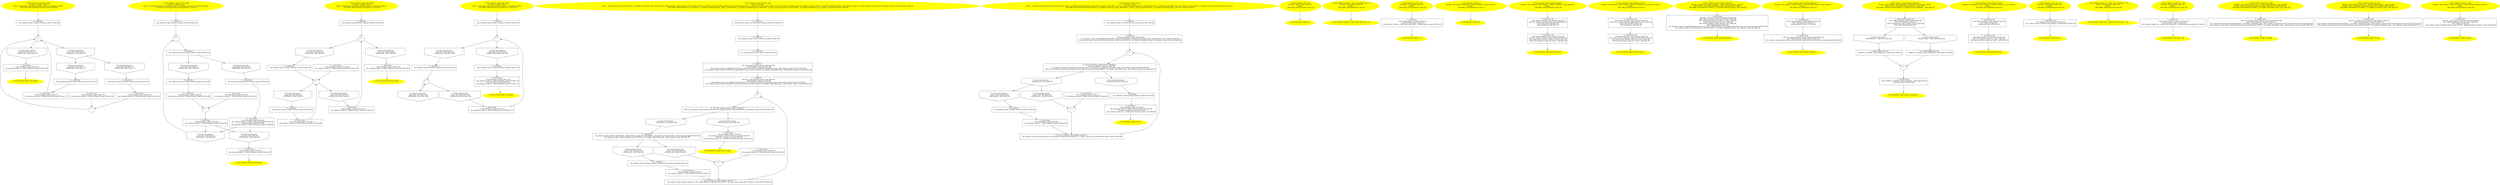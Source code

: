 /* @generated */
digraph iCFG {
"test_while1#continue_scope#_ZN14continue_scope11test_while1Ebb.2647248dd2590100c84021825adda28b_1" [label="1: Start continue_scope::test_while1\nFormals:  a:_Bool b:_Bool\nLocals:  x2:continue_scope::X x4:continue_scope::X x1:continue_scope::X \n   DECLARE_LOCALS(&return,&x2,&x4,&x1); [line 68]\n " color=yellow style=filled]
	

	 "test_while1#continue_scope#_ZN14continue_scope11test_while1Ebb.2647248dd2590100c84021825adda28b_1" -> "test_while1#continue_scope#_ZN14continue_scope11test_while1Ebb.2647248dd2590100c84021825adda28b_15" ;
"test_while1#continue_scope#_ZN14continue_scope11test_while1Ebb.2647248dd2590100c84021825adda28b_2" [label="2: Exit continue_scope::test_while1 \n  " color=yellow style=filled]
	

"test_while1#continue_scope#_ZN14continue_scope11test_while1Ebb.2647248dd2590100c84021825adda28b_3" [label="3:  Destruction \n   _=*&x1:continue_scope::X [line 78]\n  _fun_continue_scope::X_~X(&x1:continue_scope::X*) [line 78]\n " shape="box"]
	

	 "test_while1#continue_scope#_ZN14continue_scope11test_while1Ebb.2647248dd2590100c84021825adda28b_3" -> "test_while1#continue_scope#_ZN14continue_scope11test_while1Ebb.2647248dd2590100c84021825adda28b_2" ;
"test_while1#continue_scope#_ZN14continue_scope11test_while1Ebb.2647248dd2590100c84021825adda28b_4" [label="4: + \n  " ]
	

	 "test_while1#continue_scope#_ZN14continue_scope11test_while1Ebb.2647248dd2590100c84021825adda28b_4" -> "test_while1#continue_scope#_ZN14continue_scope11test_while1Ebb.2647248dd2590100c84021825adda28b_5" ;
	 "test_while1#continue_scope#_ZN14continue_scope11test_while1Ebb.2647248dd2590100c84021825adda28b_4" -> "test_while1#continue_scope#_ZN14continue_scope11test_while1Ebb.2647248dd2590100c84021825adda28b_6" ;
"test_while1#continue_scope#_ZN14continue_scope11test_while1Ebb.2647248dd2590100c84021825adda28b_5" [label="5: Prune (true branch) \n   n$1=*&a:_Bool [line 70]\n  PRUNE(n$1, true); [line 70]\n " shape="invhouse"]
	

	 "test_while1#continue_scope#_ZN14continue_scope11test_while1Ebb.2647248dd2590100c84021825adda28b_5" -> "test_while1#continue_scope#_ZN14continue_scope11test_while1Ebb.2647248dd2590100c84021825adda28b_8" ;
	 "test_while1#continue_scope#_ZN14continue_scope11test_while1Ebb.2647248dd2590100c84021825adda28b_5" -> "test_while1#continue_scope#_ZN14continue_scope11test_while1Ebb.2647248dd2590100c84021825adda28b_9" ;
"test_while1#continue_scope#_ZN14continue_scope11test_while1Ebb.2647248dd2590100c84021825adda28b_6" [label="6: Prune (false branch) \n   n$1=*&a:_Bool [line 70]\n  PRUNE(!n$1, false); [line 70]\n " shape="invhouse"]
	

	 "test_while1#continue_scope#_ZN14continue_scope11test_while1Ebb.2647248dd2590100c84021825adda28b_6" -> "test_while1#continue_scope#_ZN14continue_scope11test_while1Ebb.2647248dd2590100c84021825adda28b_3" ;
"test_while1#continue_scope#_ZN14continue_scope11test_while1Ebb.2647248dd2590100c84021825adda28b_7" [label="7: + \n  " ]
	

	 "test_while1#continue_scope#_ZN14continue_scope11test_while1Ebb.2647248dd2590100c84021825adda28b_7" -> "test_while1#continue_scope#_ZN14continue_scope11test_while1Ebb.2647248dd2590100c84021825adda28b_4" ;
"test_while1#continue_scope#_ZN14continue_scope11test_while1Ebb.2647248dd2590100c84021825adda28b_8" [label="8: Prune (true branch) \n   n$2=*&b:_Bool [line 71]\n  PRUNE(n$2, true); [line 71]\n " shape="invhouse"]
	

	 "test_while1#continue_scope#_ZN14continue_scope11test_while1Ebb.2647248dd2590100c84021825adda28b_8" -> "test_while1#continue_scope#_ZN14continue_scope11test_while1Ebb.2647248dd2590100c84021825adda28b_12" ;
"test_while1#continue_scope#_ZN14continue_scope11test_while1Ebb.2647248dd2590100c84021825adda28b_9" [label="9: Prune (false branch) \n   n$2=*&b:_Bool [line 71]\n  PRUNE(!n$2, false); [line 71]\n " shape="invhouse"]
	

	 "test_while1#continue_scope#_ZN14continue_scope11test_while1Ebb.2647248dd2590100c84021825adda28b_9" -> "test_while1#continue_scope#_ZN14continue_scope11test_while1Ebb.2647248dd2590100c84021825adda28b_14" ;
"test_while1#continue_scope#_ZN14continue_scope11test_while1Ebb.2647248dd2590100c84021825adda28b_10" [label="10:  Destruction \n   _=*&x2:continue_scope::X [line 74]\n  _fun_continue_scope::X_~X(&x2:continue_scope::X*) [line 74]\n " shape="box"]
	

	 "test_while1#continue_scope#_ZN14continue_scope11test_while1Ebb.2647248dd2590100c84021825adda28b_10" -> "test_while1#continue_scope#_ZN14continue_scope11test_while1Ebb.2647248dd2590100c84021825adda28b_7" ;
"test_while1#continue_scope#_ZN14continue_scope11test_while1Ebb.2647248dd2590100c84021825adda28b_11" [label="11:  Destruction \n   _=*&x2:continue_scope::X [line 73]\n  _fun_continue_scope::X_~X(&x2:continue_scope::X*) [line 73]\n " shape="box"]
	

	 "test_while1#continue_scope#_ZN14continue_scope11test_while1Ebb.2647248dd2590100c84021825adda28b_11" -> "test_while1#continue_scope#_ZN14continue_scope11test_while1Ebb.2647248dd2590100c84021825adda28b_4" ;
"test_while1#continue_scope#_ZN14continue_scope11test_while1Ebb.2647248dd2590100c84021825adda28b_12" [label="12:  DeclStmt \n   _fun_continue_scope::X_X(&x2:continue_scope::X*) [line 72]\n " shape="box"]
	

	 "test_while1#continue_scope#_ZN14continue_scope11test_while1Ebb.2647248dd2590100c84021825adda28b_12" -> "test_while1#continue_scope#_ZN14continue_scope11test_while1Ebb.2647248dd2590100c84021825adda28b_11" ;
"test_while1#continue_scope#_ZN14continue_scope11test_while1Ebb.2647248dd2590100c84021825adda28b_13" [label="13:  Destruction \n   _=*&x4:continue_scope::X [line 76]\n  _fun_continue_scope::X_~X(&x4:continue_scope::X*) [line 76]\n " shape="box"]
	

	 "test_while1#continue_scope#_ZN14continue_scope11test_while1Ebb.2647248dd2590100c84021825adda28b_13" -> "test_while1#continue_scope#_ZN14continue_scope11test_while1Ebb.2647248dd2590100c84021825adda28b_7" ;
"test_while1#continue_scope#_ZN14continue_scope11test_while1Ebb.2647248dd2590100c84021825adda28b_14" [label="14:  DeclStmt \n   _fun_continue_scope::X_X(&x4:continue_scope::X*) [line 75]\n " shape="box"]
	

	 "test_while1#continue_scope#_ZN14continue_scope11test_while1Ebb.2647248dd2590100c84021825adda28b_14" -> "test_while1#continue_scope#_ZN14continue_scope11test_while1Ebb.2647248dd2590100c84021825adda28b_13" ;
"test_while1#continue_scope#_ZN14continue_scope11test_while1Ebb.2647248dd2590100c84021825adda28b_15" [label="15:  DeclStmt \n   _fun_continue_scope::X_X(&x1:continue_scope::X*) [line 69]\n " shape="box"]
	

	 "test_while1#continue_scope#_ZN14continue_scope11test_while1Ebb.2647248dd2590100c84021825adda28b_15" -> "test_while1#continue_scope#_ZN14continue_scope11test_while1Ebb.2647248dd2590100c84021825adda28b_4" ;
"test_do_while#continue_scope#_ZN14continue_scope13test_do_whileEbb.35f8514137abd3d6c6866635aecc2664_1" [label="1: Start continue_scope::test_do_while\nFormals:  a:_Bool b:_Bool\nLocals:  x3:continue_scope::X x4:continue_scope::X x2:continue_scope::X x1:continue_scope::X \n   DECLARE_LOCALS(&return,&x3,&x4,&x2,&x1); [line 80]\n " color=yellow style=filled]
	

	 "test_do_while#continue_scope#_ZN14continue_scope13test_do_whileEbb.35f8514137abd3d6c6866635aecc2664_1" -> "test_do_while#continue_scope#_ZN14continue_scope13test_do_whileEbb.35f8514137abd3d6c6866635aecc2664_17" ;
"test_do_while#continue_scope#_ZN14continue_scope13test_do_whileEbb.35f8514137abd3d6c6866635aecc2664_2" [label="2: Exit continue_scope::test_do_while \n  " color=yellow style=filled]
	

"test_do_while#continue_scope#_ZN14continue_scope13test_do_whileEbb.35f8514137abd3d6c6866635aecc2664_3" [label="3:  Destruction \n   _=*&x1:continue_scope::X [line 91]\n  _fun_continue_scope::X_~X(&x1:continue_scope::X*) [line 91]\n " shape="box"]
	

	 "test_do_while#continue_scope#_ZN14continue_scope13test_do_whileEbb.35f8514137abd3d6c6866635aecc2664_3" -> "test_do_while#continue_scope#_ZN14continue_scope13test_do_whileEbb.35f8514137abd3d6c6866635aecc2664_2" ;
"test_do_while#continue_scope#_ZN14continue_scope13test_do_whileEbb.35f8514137abd3d6c6866635aecc2664_4" [label="4: + \n  " ]
	

	 "test_do_while#continue_scope#_ZN14continue_scope13test_do_whileEbb.35f8514137abd3d6c6866635aecc2664_4" -> "test_do_while#continue_scope#_ZN14continue_scope13test_do_whileEbb.35f8514137abd3d6c6866635aecc2664_16" ;
"test_do_while#continue_scope#_ZN14continue_scope13test_do_whileEbb.35f8514137abd3d6c6866635aecc2664_5" [label="5: Prune (true branch) \n   n$1=*&a:_Bool [line 90]\n  PRUNE(n$1, true); [line 90]\n " shape="invhouse"]
	

	 "test_do_while#continue_scope#_ZN14continue_scope13test_do_whileEbb.35f8514137abd3d6c6866635aecc2664_5" -> "test_do_while#continue_scope#_ZN14continue_scope13test_do_whileEbb.35f8514137abd3d6c6866635aecc2664_4" ;
"test_do_while#continue_scope#_ZN14continue_scope13test_do_whileEbb.35f8514137abd3d6c6866635aecc2664_6" [label="6: Prune (false branch) \n   n$1=*&a:_Bool [line 90]\n  PRUNE(!n$1, false); [line 90]\n " shape="invhouse"]
	

	 "test_do_while#continue_scope#_ZN14continue_scope13test_do_whileEbb.35f8514137abd3d6c6866635aecc2664_6" -> "test_do_while#continue_scope#_ZN14continue_scope13test_do_whileEbb.35f8514137abd3d6c6866635aecc2664_3" ;
"test_do_while#continue_scope#_ZN14continue_scope13test_do_whileEbb.35f8514137abd3d6c6866635aecc2664_7" [label="7:  Destruction \n   _=*&x2:continue_scope::X [line 90]\n  _fun_continue_scope::X_~X(&x2:continue_scope::X*) [line 90]\n " shape="box"]
	

	 "test_do_while#continue_scope#_ZN14continue_scope13test_do_whileEbb.35f8514137abd3d6c6866635aecc2664_7" -> "test_do_while#continue_scope#_ZN14continue_scope13test_do_whileEbb.35f8514137abd3d6c6866635aecc2664_5" ;
	 "test_do_while#continue_scope#_ZN14continue_scope13test_do_whileEbb.35f8514137abd3d6c6866635aecc2664_7" -> "test_do_while#continue_scope#_ZN14continue_scope13test_do_whileEbb.35f8514137abd3d6c6866635aecc2664_6" ;
"test_do_while#continue_scope#_ZN14continue_scope13test_do_whileEbb.35f8514137abd3d6c6866635aecc2664_8" [label="8: + \n  " ]
	

	 "test_do_while#continue_scope#_ZN14continue_scope13test_do_whileEbb.35f8514137abd3d6c6866635aecc2664_8" -> "test_do_while#continue_scope#_ZN14continue_scope13test_do_whileEbb.35f8514137abd3d6c6866635aecc2664_7" ;
"test_do_while#continue_scope#_ZN14continue_scope13test_do_whileEbb.35f8514137abd3d6c6866635aecc2664_9" [label="9: Prune (true branch) \n   n$3=*&b:_Bool [line 84]\n  PRUNE(n$3, true); [line 84]\n " shape="invhouse"]
	

	 "test_do_while#continue_scope#_ZN14continue_scope13test_do_whileEbb.35f8514137abd3d6c6866635aecc2664_9" -> "test_do_while#continue_scope#_ZN14continue_scope13test_do_whileEbb.35f8514137abd3d6c6866635aecc2664_13" ;
"test_do_while#continue_scope#_ZN14continue_scope13test_do_whileEbb.35f8514137abd3d6c6866635aecc2664_10" [label="10: Prune (false branch) \n   n$3=*&b:_Bool [line 84]\n  PRUNE(!n$3, false); [line 84]\n " shape="invhouse"]
	

	 "test_do_while#continue_scope#_ZN14continue_scope13test_do_whileEbb.35f8514137abd3d6c6866635aecc2664_10" -> "test_do_while#continue_scope#_ZN14continue_scope13test_do_whileEbb.35f8514137abd3d6c6866635aecc2664_15" ;
"test_do_while#continue_scope#_ZN14continue_scope13test_do_whileEbb.35f8514137abd3d6c6866635aecc2664_11" [label="11:  Destruction \n   _=*&x3:continue_scope::X [line 87]\n  _fun_continue_scope::X_~X(&x3:continue_scope::X*) [line 87]\n " shape="box"]
	

	 "test_do_while#continue_scope#_ZN14continue_scope13test_do_whileEbb.35f8514137abd3d6c6866635aecc2664_11" -> "test_do_while#continue_scope#_ZN14continue_scope13test_do_whileEbb.35f8514137abd3d6c6866635aecc2664_8" ;
"test_do_while#continue_scope#_ZN14continue_scope13test_do_whileEbb.35f8514137abd3d6c6866635aecc2664_12" [label="12:  Destruction \n   _=*&x3:continue_scope::X [line 86]\n  _fun_continue_scope::X_~X(&x3:continue_scope::X*) [line 86]\n  _=*&x2:continue_scope::X [line 86]\n  _fun_continue_scope::X_~X(&x2:continue_scope::X*) [line 86]\n " shape="box"]
	

	 "test_do_while#continue_scope#_ZN14continue_scope13test_do_whileEbb.35f8514137abd3d6c6866635aecc2664_12" -> "test_do_while#continue_scope#_ZN14continue_scope13test_do_whileEbb.35f8514137abd3d6c6866635aecc2664_5" ;
	 "test_do_while#continue_scope#_ZN14continue_scope13test_do_whileEbb.35f8514137abd3d6c6866635aecc2664_12" -> "test_do_while#continue_scope#_ZN14continue_scope13test_do_whileEbb.35f8514137abd3d6c6866635aecc2664_6" ;
"test_do_while#continue_scope#_ZN14continue_scope13test_do_whileEbb.35f8514137abd3d6c6866635aecc2664_13" [label="13:  DeclStmt \n   _fun_continue_scope::X_X(&x3:continue_scope::X*) [line 85]\n " shape="box"]
	

	 "test_do_while#continue_scope#_ZN14continue_scope13test_do_whileEbb.35f8514137abd3d6c6866635aecc2664_13" -> "test_do_while#continue_scope#_ZN14continue_scope13test_do_whileEbb.35f8514137abd3d6c6866635aecc2664_12" ;
"test_do_while#continue_scope#_ZN14continue_scope13test_do_whileEbb.35f8514137abd3d6c6866635aecc2664_14" [label="14:  Destruction \n   _=*&x4:continue_scope::X [line 89]\n  _fun_continue_scope::X_~X(&x4:continue_scope::X*) [line 89]\n " shape="box"]
	

	 "test_do_while#continue_scope#_ZN14continue_scope13test_do_whileEbb.35f8514137abd3d6c6866635aecc2664_14" -> "test_do_while#continue_scope#_ZN14continue_scope13test_do_whileEbb.35f8514137abd3d6c6866635aecc2664_8" ;
"test_do_while#continue_scope#_ZN14continue_scope13test_do_whileEbb.35f8514137abd3d6c6866635aecc2664_15" [label="15:  DeclStmt \n   _fun_continue_scope::X_X(&x4:continue_scope::X*) [line 88]\n " shape="box"]
	

	 "test_do_while#continue_scope#_ZN14continue_scope13test_do_whileEbb.35f8514137abd3d6c6866635aecc2664_15" -> "test_do_while#continue_scope#_ZN14continue_scope13test_do_whileEbb.35f8514137abd3d6c6866635aecc2664_14" ;
"test_do_while#continue_scope#_ZN14continue_scope13test_do_whileEbb.35f8514137abd3d6c6866635aecc2664_16" [label="16:  DeclStmt \n   _fun_continue_scope::X_X(&x2:continue_scope::X*) [line 83]\n " shape="box"]
	

	 "test_do_while#continue_scope#_ZN14continue_scope13test_do_whileEbb.35f8514137abd3d6c6866635aecc2664_16" -> "test_do_while#continue_scope#_ZN14continue_scope13test_do_whileEbb.35f8514137abd3d6c6866635aecc2664_9" ;
	 "test_do_while#continue_scope#_ZN14continue_scope13test_do_whileEbb.35f8514137abd3d6c6866635aecc2664_16" -> "test_do_while#continue_scope#_ZN14continue_scope13test_do_whileEbb.35f8514137abd3d6c6866635aecc2664_10" ;
"test_do_while#continue_scope#_ZN14continue_scope13test_do_whileEbb.35f8514137abd3d6c6866635aecc2664_17" [label="17:  DeclStmt \n   _fun_continue_scope::X_X(&x1:continue_scope::X*) [line 81]\n " shape="box"]
	

	 "test_do_while#continue_scope#_ZN14continue_scope13test_do_whileEbb.35f8514137abd3d6c6866635aecc2664_17" -> "test_do_while#continue_scope#_ZN14continue_scope13test_do_whileEbb.35f8514137abd3d6c6866635aecc2664_4" ;
"test_while2#continue_scope#_ZN14continue_scope11test_while2Ebb.6e275b014a6a7ad01c7f8528e642344c_1" [label="1: Start continue_scope::test_while2\nFormals:  a:_Bool b:_Bool\nLocals:  x3:continue_scope::X x2:continue_scope::X x1:continue_scope::X \n   DECLARE_LOCALS(&return,&x3,&x2,&x1); [line 93]\n " color=yellow style=filled]
	

	 "test_while2#continue_scope#_ZN14continue_scope11test_while2Ebb.6e275b014a6a7ad01c7f8528e642344c_1" -> "test_while2#continue_scope#_ZN14continue_scope11test_while2Ebb.6e275b014a6a7ad01c7f8528e642344c_15" ;
"test_while2#continue_scope#_ZN14continue_scope11test_while2Ebb.6e275b014a6a7ad01c7f8528e642344c_2" [label="2: Exit continue_scope::test_while2 \n  " color=yellow style=filled]
	

"test_while2#continue_scope#_ZN14continue_scope11test_while2Ebb.6e275b014a6a7ad01c7f8528e642344c_3" [label="3:  Destruction \n   _=*&x1:continue_scope::X [line 102]\n  _fun_continue_scope::X_~X(&x1:continue_scope::X*) [line 102]\n " shape="box"]
	

	 "test_while2#continue_scope#_ZN14continue_scope11test_while2Ebb.6e275b014a6a7ad01c7f8528e642344c_3" -> "test_while2#continue_scope#_ZN14continue_scope11test_while2Ebb.6e275b014a6a7ad01c7f8528e642344c_2" ;
"test_while2#continue_scope#_ZN14continue_scope11test_while2Ebb.6e275b014a6a7ad01c7f8528e642344c_4" [label="4: + \n  " ]
	

	 "test_while2#continue_scope#_ZN14continue_scope11test_while2Ebb.6e275b014a6a7ad01c7f8528e642344c_4" -> "test_while2#continue_scope#_ZN14continue_scope11test_while2Ebb.6e275b014a6a7ad01c7f8528e642344c_5" ;
	 "test_while2#continue_scope#_ZN14continue_scope11test_while2Ebb.6e275b014a6a7ad01c7f8528e642344c_4" -> "test_while2#continue_scope#_ZN14continue_scope11test_while2Ebb.6e275b014a6a7ad01c7f8528e642344c_6" ;
"test_while2#continue_scope#_ZN14continue_scope11test_while2Ebb.6e275b014a6a7ad01c7f8528e642344c_5" [label="5: Prune (true branch) \n   n$1=*&a:_Bool [line 95]\n  PRUNE(n$1, true); [line 95]\n " shape="invhouse"]
	

	 "test_while2#continue_scope#_ZN14continue_scope11test_while2Ebb.6e275b014a6a7ad01c7f8528e642344c_5" -> "test_while2#continue_scope#_ZN14continue_scope11test_while2Ebb.6e275b014a6a7ad01c7f8528e642344c_14" ;
"test_while2#continue_scope#_ZN14continue_scope11test_while2Ebb.6e275b014a6a7ad01c7f8528e642344c_6" [label="6: Prune (false branch) \n   n$1=*&a:_Bool [line 95]\n  PRUNE(!n$1, false); [line 95]\n " shape="invhouse"]
	

	 "test_while2#continue_scope#_ZN14continue_scope11test_while2Ebb.6e275b014a6a7ad01c7f8528e642344c_6" -> "test_while2#continue_scope#_ZN14continue_scope11test_while2Ebb.6e275b014a6a7ad01c7f8528e642344c_3" ;
"test_while2#continue_scope#_ZN14continue_scope11test_while2Ebb.6e275b014a6a7ad01c7f8528e642344c_7" [label="7:  Destruction \n   _=*&x2:continue_scope::X [line 101]\n  _fun_continue_scope::X_~X(&x2:continue_scope::X*) [line 101]\n " shape="box"]
	

	 "test_while2#continue_scope#_ZN14continue_scope11test_while2Ebb.6e275b014a6a7ad01c7f8528e642344c_7" -> "test_while2#continue_scope#_ZN14continue_scope11test_while2Ebb.6e275b014a6a7ad01c7f8528e642344c_4" ;
"test_while2#continue_scope#_ZN14continue_scope11test_while2Ebb.6e275b014a6a7ad01c7f8528e642344c_8" [label="8: + \n  " ]
	

	 "test_while2#continue_scope#_ZN14continue_scope11test_while2Ebb.6e275b014a6a7ad01c7f8528e642344c_8" -> "test_while2#continue_scope#_ZN14continue_scope11test_while2Ebb.6e275b014a6a7ad01c7f8528e642344c_9" ;
	 "test_while2#continue_scope#_ZN14continue_scope11test_while2Ebb.6e275b014a6a7ad01c7f8528e642344c_8" -> "test_while2#continue_scope#_ZN14continue_scope11test_while2Ebb.6e275b014a6a7ad01c7f8528e642344c_10" ;
"test_while2#continue_scope#_ZN14continue_scope11test_while2Ebb.6e275b014a6a7ad01c7f8528e642344c_9" [label="9: Prune (true branch) \n   n$3=*&b:_Bool [line 97]\n  PRUNE(n$3, true); [line 97]\n " shape="invhouse"]
	

	 "test_while2#continue_scope#_ZN14continue_scope11test_while2Ebb.6e275b014a6a7ad01c7f8528e642344c_9" -> "test_while2#continue_scope#_ZN14continue_scope11test_while2Ebb.6e275b014a6a7ad01c7f8528e642344c_13" ;
"test_while2#continue_scope#_ZN14continue_scope11test_while2Ebb.6e275b014a6a7ad01c7f8528e642344c_10" [label="10: Prune (false branch) \n   n$3=*&b:_Bool [line 97]\n  PRUNE(!n$3, false); [line 97]\n " shape="invhouse"]
	

	 "test_while2#continue_scope#_ZN14continue_scope11test_while2Ebb.6e275b014a6a7ad01c7f8528e642344c_10" -> "test_while2#continue_scope#_ZN14continue_scope11test_while2Ebb.6e275b014a6a7ad01c7f8528e642344c_7" ;
"test_while2#continue_scope#_ZN14continue_scope11test_while2Ebb.6e275b014a6a7ad01c7f8528e642344c_11" [label="11:  Destruction \n   _=*&x3:continue_scope::X [line 100]\n  _fun_continue_scope::X_~X(&x3:continue_scope::X*) [line 100]\n " shape="box"]
	

	 "test_while2#continue_scope#_ZN14continue_scope11test_while2Ebb.6e275b014a6a7ad01c7f8528e642344c_11" -> "test_while2#continue_scope#_ZN14continue_scope11test_while2Ebb.6e275b014a6a7ad01c7f8528e642344c_8" ;
"test_while2#continue_scope#_ZN14continue_scope11test_while2Ebb.6e275b014a6a7ad01c7f8528e642344c_12" [label="12:  Destruction \n   _=*&x3:continue_scope::X [line 99]\n  _fun_continue_scope::X_~X(&x3:continue_scope::X*) [line 99]\n " shape="box"]
	

	 "test_while2#continue_scope#_ZN14continue_scope11test_while2Ebb.6e275b014a6a7ad01c7f8528e642344c_12" -> "test_while2#continue_scope#_ZN14continue_scope11test_while2Ebb.6e275b014a6a7ad01c7f8528e642344c_8" ;
"test_while2#continue_scope#_ZN14continue_scope11test_while2Ebb.6e275b014a6a7ad01c7f8528e642344c_13" [label="13:  DeclStmt \n   _fun_continue_scope::X_X(&x3:continue_scope::X*) [line 98]\n " shape="box"]
	

	 "test_while2#continue_scope#_ZN14continue_scope11test_while2Ebb.6e275b014a6a7ad01c7f8528e642344c_13" -> "test_while2#continue_scope#_ZN14continue_scope11test_while2Ebb.6e275b014a6a7ad01c7f8528e642344c_12" ;
"test_while2#continue_scope#_ZN14continue_scope11test_while2Ebb.6e275b014a6a7ad01c7f8528e642344c_14" [label="14:  DeclStmt \n   _fun_continue_scope::X_X(&x2:continue_scope::X*) [line 96]\n " shape="box"]
	

	 "test_while2#continue_scope#_ZN14continue_scope11test_while2Ebb.6e275b014a6a7ad01c7f8528e642344c_14" -> "test_while2#continue_scope#_ZN14continue_scope11test_while2Ebb.6e275b014a6a7ad01c7f8528e642344c_8" ;
"test_while2#continue_scope#_ZN14continue_scope11test_while2Ebb.6e275b014a6a7ad01c7f8528e642344c_15" [label="15:  DeclStmt \n   _fun_continue_scope::X_X(&x1:continue_scope::X*) [line 94]\n " shape="box"]
	

	 "test_while2#continue_scope#_ZN14continue_scope11test_while2Ebb.6e275b014a6a7ad01c7f8528e642344c_15" -> "test_while2#continue_scope#_ZN14continue_scope11test_while2Ebb.6e275b014a6a7ad01c7f8528e642344c_4" ;
"test_while3#continue_scope#_ZN14continue_scope11test_while3Ebb.8fe4f14b4af2e5252251447ae4a01693_1" [label="1: Start continue_scope::test_while3\nFormals:  a:_Bool b:_Bool\nLocals:  x3:continue_scope::X x2:continue_scope::X x1:continue_scope::X \n   DECLARE_LOCALS(&return,&x3,&x2,&x1); [line 104]\n " color=yellow style=filled]
	

	 "test_while3#continue_scope#_ZN14continue_scope11test_while3Ebb.8fe4f14b4af2e5252251447ae4a01693_1" -> "test_while3#continue_scope#_ZN14continue_scope11test_while3Ebb.8fe4f14b4af2e5252251447ae4a01693_13" ;
"test_while3#continue_scope#_ZN14continue_scope11test_while3Ebb.8fe4f14b4af2e5252251447ae4a01693_2" [label="2: Exit continue_scope::test_while3 \n  " color=yellow style=filled]
	

"test_while3#continue_scope#_ZN14continue_scope11test_while3Ebb.8fe4f14b4af2e5252251447ae4a01693_3" [label="3:  Destruction \n   _=*&x3:continue_scope::X [line 113]\n  _fun_continue_scope::X_~X(&x3:continue_scope::X*) [line 113]\n  _=*&x1:continue_scope::X [line 113]\n  _fun_continue_scope::X_~X(&x1:continue_scope::X*) [line 113]\n " shape="box"]
	

	 "test_while3#continue_scope#_ZN14continue_scope11test_while3Ebb.8fe4f14b4af2e5252251447ae4a01693_3" -> "test_while3#continue_scope#_ZN14continue_scope11test_while3Ebb.8fe4f14b4af2e5252251447ae4a01693_2" ;
"test_while3#continue_scope#_ZN14continue_scope11test_while3Ebb.8fe4f14b4af2e5252251447ae4a01693_4" [label="4:  DeclStmt \n   _fun_continue_scope::X_X(&x3:continue_scope::X*) [line 112]\n " shape="box"]
	

	 "test_while3#continue_scope#_ZN14continue_scope11test_while3Ebb.8fe4f14b4af2e5252251447ae4a01693_4" -> "test_while3#continue_scope#_ZN14continue_scope11test_while3Ebb.8fe4f14b4af2e5252251447ae4a01693_3" ;
"test_while3#continue_scope#_ZN14continue_scope11test_while3Ebb.8fe4f14b4af2e5252251447ae4a01693_5" [label="5: + \n  " ]
	

	 "test_while3#continue_scope#_ZN14continue_scope11test_while3Ebb.8fe4f14b4af2e5252251447ae4a01693_5" -> "test_while3#continue_scope#_ZN14continue_scope11test_while3Ebb.8fe4f14b4af2e5252251447ae4a01693_6" ;
	 "test_while3#continue_scope#_ZN14continue_scope11test_while3Ebb.8fe4f14b4af2e5252251447ae4a01693_5" -> "test_while3#continue_scope#_ZN14continue_scope11test_while3Ebb.8fe4f14b4af2e5252251447ae4a01693_7" ;
"test_while3#continue_scope#_ZN14continue_scope11test_while3Ebb.8fe4f14b4af2e5252251447ae4a01693_6" [label="6: Prune (true branch) \n   n$2=*&a:_Bool [line 106]\n  PRUNE(n$2, true); [line 106]\n " shape="invhouse"]
	

	 "test_while3#continue_scope#_ZN14continue_scope11test_while3Ebb.8fe4f14b4af2e5252251447ae4a01693_6" -> "test_while3#continue_scope#_ZN14continue_scope11test_while3Ebb.8fe4f14b4af2e5252251447ae4a01693_12" ;
"test_while3#continue_scope#_ZN14continue_scope11test_while3Ebb.8fe4f14b4af2e5252251447ae4a01693_7" [label="7: Prune (false branch) \n   n$2=*&a:_Bool [line 106]\n  PRUNE(!n$2, false); [line 106]\n " shape="invhouse"]
	

	 "test_while3#continue_scope#_ZN14continue_scope11test_while3Ebb.8fe4f14b4af2e5252251447ae4a01693_7" -> "test_while3#continue_scope#_ZN14continue_scope11test_while3Ebb.8fe4f14b4af2e5252251447ae4a01693_4" ;
"test_while3#continue_scope#_ZN14continue_scope11test_while3Ebb.8fe4f14b4af2e5252251447ae4a01693_8" [label="8:  Destruction \n   _=*&x2:continue_scope::X [line 111]\n  _fun_continue_scope::X_~X(&x2:continue_scope::X*) [line 111]\n " shape="box"]
	

	 "test_while3#continue_scope#_ZN14continue_scope11test_while3Ebb.8fe4f14b4af2e5252251447ae4a01693_8" -> "test_while3#continue_scope#_ZN14continue_scope11test_while3Ebb.8fe4f14b4af2e5252251447ae4a01693_5" ;
"test_while3#continue_scope#_ZN14continue_scope11test_while3Ebb.8fe4f14b4af2e5252251447ae4a01693_9" [label="9: + \n  " ]
	

	 "test_while3#continue_scope#_ZN14continue_scope11test_while3Ebb.8fe4f14b4af2e5252251447ae4a01693_9" -> "test_while3#continue_scope#_ZN14continue_scope11test_while3Ebb.8fe4f14b4af2e5252251447ae4a01693_10" ;
	 "test_while3#continue_scope#_ZN14continue_scope11test_while3Ebb.8fe4f14b4af2e5252251447ae4a01693_9" -> "test_while3#continue_scope#_ZN14continue_scope11test_while3Ebb.8fe4f14b4af2e5252251447ae4a01693_11" ;
"test_while3#continue_scope#_ZN14continue_scope11test_while3Ebb.8fe4f14b4af2e5252251447ae4a01693_10" [label="10: Prune (true branch) \n   n$4=*&b:_Bool [line 108]\n  PRUNE(n$4, true); [line 108]\n " shape="invhouse"]
	

	 "test_while3#continue_scope#_ZN14continue_scope11test_while3Ebb.8fe4f14b4af2e5252251447ae4a01693_10" -> "test_while3#continue_scope#_ZN14continue_scope11test_while3Ebb.8fe4f14b4af2e5252251447ae4a01693_9" ;
"test_while3#continue_scope#_ZN14continue_scope11test_while3Ebb.8fe4f14b4af2e5252251447ae4a01693_11" [label="11: Prune (false branch) \n   n$4=*&b:_Bool [line 108]\n  PRUNE(!n$4, false); [line 108]\n " shape="invhouse"]
	

	 "test_while3#continue_scope#_ZN14continue_scope11test_while3Ebb.8fe4f14b4af2e5252251447ae4a01693_11" -> "test_while3#continue_scope#_ZN14continue_scope11test_while3Ebb.8fe4f14b4af2e5252251447ae4a01693_8" ;
"test_while3#continue_scope#_ZN14continue_scope11test_while3Ebb.8fe4f14b4af2e5252251447ae4a01693_12" [label="12:  DeclStmt \n   _fun_continue_scope::X_X(&x2:continue_scope::X*) [line 107]\n " shape="box"]
	

	 "test_while3#continue_scope#_ZN14continue_scope11test_while3Ebb.8fe4f14b4af2e5252251447ae4a01693_12" -> "test_while3#continue_scope#_ZN14continue_scope11test_while3Ebb.8fe4f14b4af2e5252251447ae4a01693_9" ;
"test_while3#continue_scope#_ZN14continue_scope11test_while3Ebb.8fe4f14b4af2e5252251447ae4a01693_13" [label="13:  DeclStmt \n   _fun_continue_scope::X_X(&x1:continue_scope::X*) [line 105]\n " shape="box"]
	

	 "test_while3#continue_scope#_ZN14continue_scope11test_while3Ebb.8fe4f14b4af2e5252251447ae4a01693_13" -> "test_while3#continue_scope#_ZN14continue_scope11test_while3Ebb.8fe4f14b4af2e5252251447ae4a01693_5" ;
"test_for_range#continue_scope#_ZN14continue_scope14test_for_rangeEb.e3d99059447506eff642a176aeb89ab7_1" [label="1: Start continue_scope::test_for_range\nFormals:  b:_Bool\nLocals:  __end:continue_scope::iterator 0$?%__sil_tmpSIL_materialize_temp__n$2:continue_scope::iterator __begin:continue_scope::iterator 0$?%__sil_tmpSIL_materialize_temp__n$6:continue_scope::iterator 0$?%__sil_tmp__temp_return_n$11:continue_scope::iterator x2:continue_scope::X x:continue_scope::X 0$?%__sil_tmpSIL_materialize_temp__n$16:continue_scope::X __range:continue_scope::vec& x1:continue_scope::X vector:continue_scope::vec \n   DECLARE_LOCALS(&return,&__end,&0$?%__sil_tmpSIL_materialize_temp__n$2,&__begin,&0$?%__sil_tmpSIL_materialize_temp__n$6,&0$?%__sil_tmp__temp_return_n$11,&x2,&x,&0$?%__sil_tmpSIL_materialize_temp__n$16,&__range,&x1,&vector); [line 46]\n " color=yellow style=filled]
	

	 "test_for_range#continue_scope#_ZN14continue_scope14test_for_rangeEb.e3d99059447506eff642a176aeb89ab7_1" -> "test_for_range#continue_scope#_ZN14continue_scope14test_for_rangeEb.e3d99059447506eff642a176aeb89ab7_20" ;
"test_for_range#continue_scope#_ZN14continue_scope14test_for_rangeEb.e3d99059447506eff642a176aeb89ab7_2" [label="2: Exit continue_scope::test_for_range \n  " color=yellow style=filled]
	

"test_for_range#continue_scope#_ZN14continue_scope14test_for_rangeEb.e3d99059447506eff642a176aeb89ab7_3" [label="3:  Destruction \n   _=*&x1:continue_scope::X [line 55]\n  _fun_continue_scope::X_~X(&x1:continue_scope::X*) [line 55]\n  _=*&vector:continue_scope::vec [line 55]\n  _fun_continue_scope::vec_~vec(&vector:continue_scope::vec*) [line 55]\n " shape="box"]
	

	 "test_for_range#continue_scope#_ZN14continue_scope14test_for_rangeEb.e3d99059447506eff642a176aeb89ab7_3" -> "test_for_range#continue_scope#_ZN14continue_scope14test_for_rangeEb.e3d99059447506eff642a176aeb89ab7_2" ;
"test_for_range#continue_scope#_ZN14continue_scope14test_for_rangeEb.e3d99059447506eff642a176aeb89ab7_4" [label="4: + \n  " ]
	

	 "test_for_range#continue_scope#_ZN14continue_scope14test_for_rangeEb.e3d99059447506eff642a176aeb89ab7_4" -> "test_for_range#continue_scope#_ZN14continue_scope14test_for_rangeEb.e3d99059447506eff642a176aeb89ab7_8" ;
"test_for_range#continue_scope#_ZN14continue_scope14test_for_rangeEb.e3d99059447506eff642a176aeb89ab7_5" [label="5:  DeclStmt \n   n$3=*&__range:continue_scope::vec& [line 49]\n  _=*n$3:continue_scope::vec [line 49]\n  _fun_continue_scope::vec_end(n$3:continue_scope::vec&,&0$?%__sil_tmpSIL_materialize_temp__n$2:continue_scope::iterator*) [line 49]\n  _fun_continue_scope::iterator_iterator(&__end:continue_scope::iterator*,&0$?%__sil_tmpSIL_materialize_temp__n$2:continue_scope::iterator&) [line 49]\n " shape="box"]
	

	 "test_for_range#continue_scope#_ZN14continue_scope14test_for_rangeEb.e3d99059447506eff642a176aeb89ab7_5" -> "test_for_range#continue_scope#_ZN14continue_scope14test_for_rangeEb.e3d99059447506eff642a176aeb89ab7_4" ;
"test_for_range#continue_scope#_ZN14continue_scope14test_for_rangeEb.e3d99059447506eff642a176aeb89ab7_6" [label="6:  DeclStmt \n   n$7=*&__range:continue_scope::vec& [line 49]\n  _=*n$7:continue_scope::vec [line 49]\n  _fun_continue_scope::vec_begin(n$7:continue_scope::vec&,&0$?%__sil_tmpSIL_materialize_temp__n$6:continue_scope::iterator*) [line 49]\n  _fun_continue_scope::iterator_iterator(&__begin:continue_scope::iterator*,&0$?%__sil_tmpSIL_materialize_temp__n$6:continue_scope::iterator&) [line 49]\n " shape="box"]
	

	 "test_for_range#continue_scope#_ZN14continue_scope14test_for_rangeEb.e3d99059447506eff642a176aeb89ab7_6" -> "test_for_range#continue_scope#_ZN14continue_scope14test_for_rangeEb.e3d99059447506eff642a176aeb89ab7_5" ;
"test_for_range#continue_scope#_ZN14continue_scope14test_for_rangeEb.e3d99059447506eff642a176aeb89ab7_7" [label="7:  Call _fun_continue_scope::iterator_operator++ \n   _fun_continue_scope::iterator_operator++(&__begin:continue_scope::iterator&,&0$?%__sil_tmp__temp_return_n$11:continue_scope::iterator*) [line 49]\n " shape="box"]
	

	 "test_for_range#continue_scope#_ZN14continue_scope14test_for_rangeEb.e3d99059447506eff642a176aeb89ab7_7" -> "test_for_range#continue_scope#_ZN14continue_scope14test_for_rangeEb.e3d99059447506eff642a176aeb89ab7_4" ;
"test_for_range#continue_scope#_ZN14continue_scope14test_for_rangeEb.e3d99059447506eff642a176aeb89ab7_8" [label="8:  Call _fun_continue_scope::iterator_operator!= \n   n$12=_fun_continue_scope::iterator_operator!=(&__begin:continue_scope::iterator&,&__end:continue_scope::iterator&) [line 49]\n " shape="box"]
	

	 "test_for_range#continue_scope#_ZN14continue_scope14test_for_rangeEb.e3d99059447506eff642a176aeb89ab7_8" -> "test_for_range#continue_scope#_ZN14continue_scope14test_for_rangeEb.e3d99059447506eff642a176aeb89ab7_9" ;
	 "test_for_range#continue_scope#_ZN14continue_scope14test_for_rangeEb.e3d99059447506eff642a176aeb89ab7_8" -> "test_for_range#continue_scope#_ZN14continue_scope14test_for_rangeEb.e3d99059447506eff642a176aeb89ab7_10" ;
"test_for_range#continue_scope#_ZN14continue_scope14test_for_rangeEb.e3d99059447506eff642a176aeb89ab7_9" [label="9: Prune (true branch) \n   PRUNE(n$12, true); [line 49]\n " shape="invhouse"]
	

	 "test_for_range#continue_scope#_ZN14continue_scope14test_for_rangeEb.e3d99059447506eff642a176aeb89ab7_9" -> "test_for_range#continue_scope#_ZN14continue_scope14test_for_rangeEb.e3d99059447506eff642a176aeb89ab7_17" ;
"test_for_range#continue_scope#_ZN14continue_scope14test_for_rangeEb.e3d99059447506eff642a176aeb89ab7_10" [label="10: Prune (false branch) \n   PRUNE(!n$12, false); [line 49]\n " shape="invhouse"]
	

	 "test_for_range#continue_scope#_ZN14continue_scope14test_for_rangeEb.e3d99059447506eff642a176aeb89ab7_10" -> "test_for_range#continue_scope#_ZN14continue_scope14test_for_rangeEb.e3d99059447506eff642a176aeb89ab7_3" ;
"test_for_range#continue_scope#_ZN14continue_scope14test_for_rangeEb.e3d99059447506eff642a176aeb89ab7_11" [label="11: + \n  " ]
	

	 "test_for_range#continue_scope#_ZN14continue_scope14test_for_rangeEb.e3d99059447506eff642a176aeb89ab7_11" -> "test_for_range#continue_scope#_ZN14continue_scope14test_for_rangeEb.e3d99059447506eff642a176aeb89ab7_7" ;
"test_for_range#continue_scope#_ZN14continue_scope14test_for_rangeEb.e3d99059447506eff642a176aeb89ab7_12" [label="12: Prune (true branch) \n   n$13=*&b:_Bool [line 50]\n  PRUNE(n$13, true); [line 50]\n " shape="invhouse"]
	

	 "test_for_range#continue_scope#_ZN14continue_scope14test_for_rangeEb.e3d99059447506eff642a176aeb89ab7_12" -> "test_for_range#continue_scope#_ZN14continue_scope14test_for_rangeEb.e3d99059447506eff642a176aeb89ab7_16" ;
"test_for_range#continue_scope#_ZN14continue_scope14test_for_rangeEb.e3d99059447506eff642a176aeb89ab7_13" [label="13: Prune (false branch) \n   n$13=*&b:_Bool [line 50]\n  PRUNE(!n$13, false); [line 50]\n " shape="invhouse"]
	

	 "test_for_range#continue_scope#_ZN14continue_scope14test_for_rangeEb.e3d99059447506eff642a176aeb89ab7_13" -> "test_for_range#continue_scope#_ZN14continue_scope14test_for_rangeEb.e3d99059447506eff642a176aeb89ab7_11" ;
"test_for_range#continue_scope#_ZN14continue_scope14test_for_rangeEb.e3d99059447506eff642a176aeb89ab7_14" [label="14:  Destruction \n   _=*&x2:continue_scope::X [line 53]\n  _fun_continue_scope::X_~X(&x2:continue_scope::X*) [line 53]\n " shape="box"]
	

	 "test_for_range#continue_scope#_ZN14continue_scope14test_for_rangeEb.e3d99059447506eff642a176aeb89ab7_14" -> "test_for_range#continue_scope#_ZN14continue_scope14test_for_rangeEb.e3d99059447506eff642a176aeb89ab7_11" ;
"test_for_range#continue_scope#_ZN14continue_scope14test_for_rangeEb.e3d99059447506eff642a176aeb89ab7_15" [label="15:  Destruction \n   _=*&x2:continue_scope::X [line 52]\n  _fun_continue_scope::X_~X(&x2:continue_scope::X*) [line 52]\n " shape="box"]
	

	 "test_for_range#continue_scope#_ZN14continue_scope14test_for_rangeEb.e3d99059447506eff642a176aeb89ab7_15" -> "test_for_range#continue_scope#_ZN14continue_scope14test_for_rangeEb.e3d99059447506eff642a176aeb89ab7_7" ;
"test_for_range#continue_scope#_ZN14continue_scope14test_for_rangeEb.e3d99059447506eff642a176aeb89ab7_16" [label="16:  DeclStmt \n   _fun_continue_scope::X_X(&x2:continue_scope::X*,&x:continue_scope::X&) [line 51]\n " shape="box"]
	

	 "test_for_range#continue_scope#_ZN14continue_scope14test_for_rangeEb.e3d99059447506eff642a176aeb89ab7_16" -> "test_for_range#continue_scope#_ZN14continue_scope14test_for_rangeEb.e3d99059447506eff642a176aeb89ab7_15" ;
"test_for_range#continue_scope#_ZN14continue_scope14test_for_rangeEb.e3d99059447506eff642a176aeb89ab7_17" [label="17:  DeclStmt \n   _fun_continue_scope::iterator_operator*(&__begin:continue_scope::iterator&,&0$?%__sil_tmpSIL_materialize_temp__n$16:continue_scope::X*) [line 49]\n  _fun_continue_scope::X_X(&x:continue_scope::X*,&0$?%__sil_tmpSIL_materialize_temp__n$16:continue_scope::X&) [line 49]\n " shape="box"]
	

	 "test_for_range#continue_scope#_ZN14continue_scope14test_for_rangeEb.e3d99059447506eff642a176aeb89ab7_17" -> "test_for_range#continue_scope#_ZN14continue_scope14test_for_rangeEb.e3d99059447506eff642a176aeb89ab7_12" ;
	 "test_for_range#continue_scope#_ZN14continue_scope14test_for_rangeEb.e3d99059447506eff642a176aeb89ab7_17" -> "test_for_range#continue_scope#_ZN14continue_scope14test_for_rangeEb.e3d99059447506eff642a176aeb89ab7_13" ;
"test_for_range#continue_scope#_ZN14continue_scope14test_for_rangeEb.e3d99059447506eff642a176aeb89ab7_18" [label="18:  DeclStmt \n   *&__range:continue_scope::vec&=&vector [line 49]\n " shape="box"]
	

	 "test_for_range#continue_scope#_ZN14continue_scope14test_for_rangeEb.e3d99059447506eff642a176aeb89ab7_18" -> "test_for_range#continue_scope#_ZN14continue_scope14test_for_rangeEb.e3d99059447506eff642a176aeb89ab7_6" ;
"test_for_range#continue_scope#_ZN14continue_scope14test_for_rangeEb.e3d99059447506eff642a176aeb89ab7_19" [label="19:  DeclStmt \n   _fun_continue_scope::X_X(&x1:continue_scope::X*) [line 48]\n " shape="box"]
	

	 "test_for_range#continue_scope#_ZN14continue_scope14test_for_rangeEb.e3d99059447506eff642a176aeb89ab7_19" -> "test_for_range#continue_scope#_ZN14continue_scope14test_for_rangeEb.e3d99059447506eff642a176aeb89ab7_18" ;
"test_for_range#continue_scope#_ZN14continue_scope14test_for_rangeEb.e3d99059447506eff642a176aeb89ab7_20" [label="20:  DeclStmt \n   _fun_continue_scope::vec_vec(&vector:continue_scope::vec*) [line 47]\n " shape="box"]
	

	 "test_for_range#continue_scope#_ZN14continue_scope14test_for_rangeEb.e3d99059447506eff642a176aeb89ab7_20" -> "test_for_range#continue_scope#_ZN14continue_scope14test_for_rangeEb.e3d99059447506eff642a176aeb89ab7_19" ;
"test_for#continue_scope#_ZN14continue_scope8test_forEb.1f488ff50039e18100dde661db9984b5_1" [label="1: Start continue_scope::test_for\nFormals:  b:_Bool\nLocals:  x2:continue_scope::X it:continue_scope::iterator 0$?%__sil_tmpSIL_materialize_temp__n$2:continue_scope::iterator 0$?%__sil_tmp__temp_return_n$6:continue_scope::iterator 0$?%__sil_tmpSIL_materialize_temp__n$7:continue_scope::iterator x1:continue_scope::X vector:continue_scope::vec \n   DECLARE_LOCALS(&return,&x2,&it,&0$?%__sil_tmpSIL_materialize_temp__n$2,&0$?%__sil_tmp__temp_return_n$6,&0$?%__sil_tmpSIL_materialize_temp__n$7,&x1,&vector); [line 57]\n " color=yellow style=filled]
	

	 "test_for#continue_scope#_ZN14continue_scope8test_forEb.1f488ff50039e18100dde661db9984b5_1" -> "test_for#continue_scope#_ZN14continue_scope8test_forEb.1f488ff50039e18100dde661db9984b5_17" ;
"test_for#continue_scope#_ZN14continue_scope8test_forEb.1f488ff50039e18100dde661db9984b5_2" [label="2: Exit continue_scope::test_for \n  " color=yellow style=filled]
	

"test_for#continue_scope#_ZN14continue_scope8test_forEb.1f488ff50039e18100dde661db9984b5_3" [label="3:  Destruction \n   _=*&x2:continue_scope::X [line 66]\n  _fun_continue_scope::X_~X(&x2:continue_scope::X*) [line 66]\n  _=*&vector:continue_scope::vec [line 66]\n  _fun_continue_scope::vec_~vec(&vector:continue_scope::vec*) [line 66]\n " shape="box"]
	

	 "test_for#continue_scope#_ZN14continue_scope8test_forEb.1f488ff50039e18100dde661db9984b5_3" -> "test_for#continue_scope#_ZN14continue_scope8test_forEb.1f488ff50039e18100dde661db9984b5_2" ;
"test_for#continue_scope#_ZN14continue_scope8test_forEb.1f488ff50039e18100dde661db9984b5_4" [label="4:  DeclStmt \n   _fun_continue_scope::X_X(&x2:continue_scope::X*) [line 65]\n " shape="box"]
	

	 "test_for#continue_scope#_ZN14continue_scope8test_forEb.1f488ff50039e18100dde661db9984b5_4" -> "test_for#continue_scope#_ZN14continue_scope8test_forEb.1f488ff50039e18100dde661db9984b5_3" ;
"test_for#continue_scope#_ZN14continue_scope8test_forEb.1f488ff50039e18100dde661db9984b5_5" [label="5: + \n  " ]
	

	 "test_for#continue_scope#_ZN14continue_scope8test_forEb.1f488ff50039e18100dde661db9984b5_5" -> "test_for#continue_scope#_ZN14continue_scope8test_forEb.1f488ff50039e18100dde661db9984b5_8" ;
"test_for#continue_scope#_ZN14continue_scope8test_forEb.1f488ff50039e18100dde661db9984b5_6" [label="6:  DeclStmt \n   _=*&vector:continue_scope::vec [line 59]\n  _fun_continue_scope::vec_begin(&vector:continue_scope::vec&,&0$?%__sil_tmpSIL_materialize_temp__n$2:continue_scope::iterator*) [line 59]\n  _fun_continue_scope::iterator_iterator(&it:continue_scope::iterator*,&0$?%__sil_tmpSIL_materialize_temp__n$2:continue_scope::iterator&) [line 59]\n " shape="box"]
	

	 "test_for#continue_scope#_ZN14continue_scope8test_forEb.1f488ff50039e18100dde661db9984b5_6" -> "test_for#continue_scope#_ZN14continue_scope8test_forEb.1f488ff50039e18100dde661db9984b5_5" ;
"test_for#continue_scope#_ZN14continue_scope8test_forEb.1f488ff50039e18100dde661db9984b5_7" [label="7:  Call _fun_continue_scope::iterator_operator++ \n   _fun_continue_scope::iterator_operator++(&it:continue_scope::iterator&,&0$?%__sil_tmp__temp_return_n$6:continue_scope::iterator*) [line 59]\n " shape="box"]
	

	 "test_for#continue_scope#_ZN14continue_scope8test_forEb.1f488ff50039e18100dde661db9984b5_7" -> "test_for#continue_scope#_ZN14continue_scope8test_forEb.1f488ff50039e18100dde661db9984b5_5" ;
"test_for#continue_scope#_ZN14continue_scope8test_forEb.1f488ff50039e18100dde661db9984b5_8" [label="8:  Call _fun_continue_scope::iterator_operator!= \n   _=*&vector:continue_scope::vec [line 59]\n  _fun_continue_scope::vec_end(&vector:continue_scope::vec&,&0$?%__sil_tmpSIL_materialize_temp__n$7:continue_scope::iterator*) [line 59]\n  n$10=_fun_continue_scope::iterator_operator!=(&it:continue_scope::iterator&,&0$?%__sil_tmpSIL_materialize_temp__n$7:continue_scope::iterator&) [line 59]\n " shape="box"]
	

	 "test_for#continue_scope#_ZN14continue_scope8test_forEb.1f488ff50039e18100dde661db9984b5_8" -> "test_for#continue_scope#_ZN14continue_scope8test_forEb.1f488ff50039e18100dde661db9984b5_9" ;
	 "test_for#continue_scope#_ZN14continue_scope8test_forEb.1f488ff50039e18100dde661db9984b5_8" -> "test_for#continue_scope#_ZN14continue_scope8test_forEb.1f488ff50039e18100dde661db9984b5_10" ;
"test_for#continue_scope#_ZN14continue_scope8test_forEb.1f488ff50039e18100dde661db9984b5_9" [label="9: Prune (true branch) \n   PRUNE(n$10, true); [line 59]\n " shape="invhouse"]
	

	 "test_for#continue_scope#_ZN14continue_scope8test_forEb.1f488ff50039e18100dde661db9984b5_9" -> "test_for#continue_scope#_ZN14continue_scope8test_forEb.1f488ff50039e18100dde661db9984b5_12" ;
	 "test_for#continue_scope#_ZN14continue_scope8test_forEb.1f488ff50039e18100dde661db9984b5_9" -> "test_for#continue_scope#_ZN14continue_scope8test_forEb.1f488ff50039e18100dde661db9984b5_13" ;
"test_for#continue_scope#_ZN14continue_scope8test_forEb.1f488ff50039e18100dde661db9984b5_10" [label="10: Prune (false branch) \n   PRUNE(!n$10, false); [line 59]\n " shape="invhouse"]
	

	 "test_for#continue_scope#_ZN14continue_scope8test_forEb.1f488ff50039e18100dde661db9984b5_10" -> "test_for#continue_scope#_ZN14continue_scope8test_forEb.1f488ff50039e18100dde661db9984b5_4" ;
"test_for#continue_scope#_ZN14continue_scope8test_forEb.1f488ff50039e18100dde661db9984b5_11" [label="11: + \n  " ]
	

	 "test_for#continue_scope#_ZN14continue_scope8test_forEb.1f488ff50039e18100dde661db9984b5_11" -> "test_for#continue_scope#_ZN14continue_scope8test_forEb.1f488ff50039e18100dde661db9984b5_7" ;
"test_for#continue_scope#_ZN14continue_scope8test_forEb.1f488ff50039e18100dde661db9984b5_12" [label="12: Prune (true branch) \n   n$11=*&b:_Bool [line 60]\n  PRUNE(n$11, true); [line 60]\n " shape="invhouse"]
	

	 "test_for#continue_scope#_ZN14continue_scope8test_forEb.1f488ff50039e18100dde661db9984b5_12" -> "test_for#continue_scope#_ZN14continue_scope8test_forEb.1f488ff50039e18100dde661db9984b5_16" ;
"test_for#continue_scope#_ZN14continue_scope8test_forEb.1f488ff50039e18100dde661db9984b5_13" [label="13: Prune (false branch) \n   n$11=*&b:_Bool [line 60]\n  PRUNE(!n$11, false); [line 60]\n " shape="invhouse"]
	

	 "test_for#continue_scope#_ZN14continue_scope8test_forEb.1f488ff50039e18100dde661db9984b5_13" -> "test_for#continue_scope#_ZN14continue_scope8test_forEb.1f488ff50039e18100dde661db9984b5_11" ;
"test_for#continue_scope#_ZN14continue_scope8test_forEb.1f488ff50039e18100dde661db9984b5_14" [label="14:  Destruction \n   _=*&x1:continue_scope::X [line 63]\n  _fun_continue_scope::X_~X(&x1:continue_scope::X*) [line 63]\n " shape="box"]
	

	 "test_for#continue_scope#_ZN14continue_scope8test_forEb.1f488ff50039e18100dde661db9984b5_14" -> "test_for#continue_scope#_ZN14continue_scope8test_forEb.1f488ff50039e18100dde661db9984b5_11" ;
"test_for#continue_scope#_ZN14continue_scope8test_forEb.1f488ff50039e18100dde661db9984b5_15" [label="15:  Destruction \n   _=*&x1:continue_scope::X [line 62]\n  _fun_continue_scope::X_~X(&x1:continue_scope::X*) [line 62]\n " shape="box"]
	

	 "test_for#continue_scope#_ZN14continue_scope8test_forEb.1f488ff50039e18100dde661db9984b5_15" -> "test_for#continue_scope#_ZN14continue_scope8test_forEb.1f488ff50039e18100dde661db9984b5_7" ;
"test_for#continue_scope#_ZN14continue_scope8test_forEb.1f488ff50039e18100dde661db9984b5_16" [label="16:  DeclStmt \n   _fun_continue_scope::X_X(&x1:continue_scope::X*) [line 61]\n " shape="box"]
	

	 "test_for#continue_scope#_ZN14continue_scope8test_forEb.1f488ff50039e18100dde661db9984b5_16" -> "test_for#continue_scope#_ZN14continue_scope8test_forEb.1f488ff50039e18100dde661db9984b5_15" ;
"test_for#continue_scope#_ZN14continue_scope8test_forEb.1f488ff50039e18100dde661db9984b5_17" [label="17:  DeclStmt \n   _fun_continue_scope::vec_vec(&vector:continue_scope::vec*) [line 58]\n " shape="box"]
	

	 "test_for#continue_scope#_ZN14continue_scope8test_forEb.1f488ff50039e18100dde661db9984b5_17" -> "test_for#continue_scope#_ZN14continue_scope8test_forEb.1f488ff50039e18100dde661db9984b5_6" ;
"X#X#continue_scope#{_ZN14continue_scope1XC1Ev|constexpr}.309ed1a5aaa9a7f91a1b2c965b22fb65_1" [label="1: Start continue_scope::X_X\nFormals:  this:continue_scope::X*\nLocals:  \n   DECLARE_LOCALS(&return); [line 11]\n " color=yellow style=filled]
	

	 "X#X#continue_scope#{_ZN14continue_scope1XC1Ev|constexpr}.309ed1a5aaa9a7f91a1b2c965b22fb65_1" -> "X#X#continue_scope#{_ZN14continue_scope1XC1Ev|constexpr}.309ed1a5aaa9a7f91a1b2c965b22fb65_2" ;
"X#X#continue_scope#{_ZN14continue_scope1XC1Ev|constexpr}.309ed1a5aaa9a7f91a1b2c965b22fb65_2" [label="2: Exit continue_scope::X_X \n  " color=yellow style=filled]
	

"__infer_inner_destructor_~X#X#continue_scope#(_ZN14continue_scope1XD0Ev).6e2c8e3d1d5c09b82f94d5cf6f8b46ca_1" [label="1: Start continue_scope::X___infer_inner_destructor_~X\nFormals:  this:continue_scope::X*\nLocals:  \n   DECLARE_LOCALS(&return); [line 12]\n " color=yellow style=filled]
	

	 "__infer_inner_destructor_~X#X#continue_scope#(_ZN14continue_scope1XD0Ev).6e2c8e3d1d5c09b82f94d5cf6f8b46ca_1" -> "__infer_inner_destructor_~X#X#continue_scope#(_ZN14continue_scope1XD0Ev).6e2c8e3d1d5c09b82f94d5cf6f8b46ca_2" ;
"__infer_inner_destructor_~X#X#continue_scope#(_ZN14continue_scope1XD0Ev).6e2c8e3d1d5c09b82f94d5cf6f8b46ca_2" [label="2: Exit continue_scope::X___infer_inner_destructor_~X \n  " color=yellow style=filled]
	

"~X#X#continue_scope#(_ZN14continue_scope1XD0Ev).4072450acbc3373059f5ebe403a65b9b_1" [label="1: Start continue_scope::X_~X\nFormals:  this:continue_scope::X*\nLocals:  \n   DECLARE_LOCALS(&return); [line 12]\n " color=yellow style=filled]
	

	 "~X#X#continue_scope#(_ZN14continue_scope1XD0Ev).4072450acbc3373059f5ebe403a65b9b_1" -> "~X#X#continue_scope#(_ZN14continue_scope1XD0Ev).4072450acbc3373059f5ebe403a65b9b_3" ;
"~X#X#continue_scope#(_ZN14continue_scope1XD0Ev).4072450acbc3373059f5ebe403a65b9b_2" [label="2: Exit continue_scope::X_~X \n  " color=yellow style=filled]
	

"~X#X#continue_scope#(_ZN14continue_scope1XD0Ev).4072450acbc3373059f5ebe403a65b9b_3" [label="3:  Destruction \n   n$0=*&this:continue_scope::X* [line 12]\n  _=*n$0:continue_scope::X [line 12]\n  _fun_continue_scope::X___infer_inner_destructor_~X(n$0:continue_scope::X*) [line 12]\n " shape="box"]
	

	 "~X#X#continue_scope#(_ZN14continue_scope1XD0Ev).4072450acbc3373059f5ebe403a65b9b_3" -> "~X#X#continue_scope#(_ZN14continue_scope1XD0Ev).4072450acbc3373059f5ebe403a65b9b_2" ;
"X#X#continue_scope#{_ZN14continue_scope1XC1ERKS0_|constexpr}.e9ad42d27c2e4394802f687830879658_1" [label="1: Start continue_scope::X_X\nFormals:  this:continue_scope::X* __param_0:continue_scope::X const &\nLocals:  \n   DECLARE_LOCALS(&return); [line 11]\n " color=yellow style=filled]
	

	 "X#X#continue_scope#{_ZN14continue_scope1XC1ERKS0_|constexpr}.e9ad42d27c2e4394802f687830879658_1" -> "X#X#continue_scope#{_ZN14continue_scope1XC1ERKS0_|constexpr}.e9ad42d27c2e4394802f687830879658_2" ;
"X#X#continue_scope#{_ZN14continue_scope1XC1ERKS0_|constexpr}.e9ad42d27c2e4394802f687830879658_2" [label="2: Exit continue_scope::X_X \n  " color=yellow style=filled]
	

"iterator#iterator#continue_scope#{_ZN14continue_scope8iteratorC1EOS0_|constexpr}.993d50dfbd485e94d8c06f743869d907_1" [label="1: Start continue_scope::iterator_iterator\nFormals:  this:continue_scope::iterator* __param_0:continue_scope::iterator&\nLocals:  \n   DECLARE_LOCALS(&return); [line 18]\n " color=yellow style=filled]
	

	 "iterator#iterator#continue_scope#{_ZN14continue_scope8iteratorC1EOS0_|constexpr}.993d50dfbd485e94d8c06f743869d907_1" -> "iterator#iterator#continue_scope#{_ZN14continue_scope8iteratorC1EOS0_|constexpr}.993d50dfbd485e94d8c06f743869d907_4" ;
"iterator#iterator#continue_scope#{_ZN14continue_scope8iteratorC1EOS0_|constexpr}.993d50dfbd485e94d8c06f743869d907_2" [label="2: Exit continue_scope::iterator_iterator \n  " color=yellow style=filled]
	

"iterator#iterator#continue_scope#{_ZN14continue_scope8iteratorC1EOS0_|constexpr}.993d50dfbd485e94d8c06f743869d907_3" [label="3:  Constructor Init \n   n$0=*&this:continue_scope::iterator* [line 18]\n  n$1=*&__param_0:continue_scope::iterator& [line 18]\n  n$2=*n$1.vector:continue_scope::vec const * [line 18]\n  *n$0.vector:continue_scope::vec const *=n$2 [line 18]\n " shape="box"]
	

	 "iterator#iterator#continue_scope#{_ZN14continue_scope8iteratorC1EOS0_|constexpr}.993d50dfbd485e94d8c06f743869d907_3" -> "iterator#iterator#continue_scope#{_ZN14continue_scope8iteratorC1EOS0_|constexpr}.993d50dfbd485e94d8c06f743869d907_2" ;
"iterator#iterator#continue_scope#{_ZN14continue_scope8iteratorC1EOS0_|constexpr}.993d50dfbd485e94d8c06f743869d907_4" [label="4:  Constructor Init \n   n$3=*&this:continue_scope::iterator* [line 18]\n  n$4=*&__param_0:continue_scope::iterator& [line 18]\n  n$5=*n$4.position:int [line 18]\n  *n$3.position:int=n$5 [line 18]\n " shape="box"]
	

	 "iterator#iterator#continue_scope#{_ZN14continue_scope8iteratorC1EOS0_|constexpr}.993d50dfbd485e94d8c06f743869d907_4" -> "iterator#iterator#continue_scope#{_ZN14continue_scope8iteratorC1EOS0_|constexpr}.993d50dfbd485e94d8c06f743869d907_3" ;
"iterator#iterator#continue_scope#{_ZN14continue_scope8iteratorC1ERKS0_|constexpr}.53da0f7b9110ba0d8605a6a1a31c6ee9_1" [label="1: Start continue_scope::iterator_iterator\nFormals:  this:continue_scope::iterator* __param_0:continue_scope::iterator const &\nLocals:  \n   DECLARE_LOCALS(&return); [line 18]\n " color=yellow style=filled]
	

	 "iterator#iterator#continue_scope#{_ZN14continue_scope8iteratorC1ERKS0_|constexpr}.53da0f7b9110ba0d8605a6a1a31c6ee9_1" -> "iterator#iterator#continue_scope#{_ZN14continue_scope8iteratorC1ERKS0_|constexpr}.53da0f7b9110ba0d8605a6a1a31c6ee9_4" ;
"iterator#iterator#continue_scope#{_ZN14continue_scope8iteratorC1ERKS0_|constexpr}.53da0f7b9110ba0d8605a6a1a31c6ee9_2" [label="2: Exit continue_scope::iterator_iterator \n  " color=yellow style=filled]
	

"iterator#iterator#continue_scope#{_ZN14continue_scope8iteratorC1ERKS0_|constexpr}.53da0f7b9110ba0d8605a6a1a31c6ee9_3" [label="3:  Constructor Init \n   n$0=*&this:continue_scope::iterator* [line 18]\n  n$1=*&__param_0:continue_scope::iterator const & [line 18]\n  n$2=*n$1.vector:continue_scope::vec const * [line 18]\n  *n$0.vector:continue_scope::vec const *=n$2 [line 18]\n " shape="box"]
	

	 "iterator#iterator#continue_scope#{_ZN14continue_scope8iteratorC1ERKS0_|constexpr}.53da0f7b9110ba0d8605a6a1a31c6ee9_3" -> "iterator#iterator#continue_scope#{_ZN14continue_scope8iteratorC1ERKS0_|constexpr}.53da0f7b9110ba0d8605a6a1a31c6ee9_2" ;
"iterator#iterator#continue_scope#{_ZN14continue_scope8iteratorC1ERKS0_|constexpr}.53da0f7b9110ba0d8605a6a1a31c6ee9_4" [label="4:  Constructor Init \n   n$3=*&this:continue_scope::iterator* [line 18]\n  n$4=*&__param_0:continue_scope::iterator const & [line 18]\n  n$5=*n$4.position:int [line 18]\n  *n$3.position:int=n$5 [line 18]\n " shape="box"]
	

	 "iterator#iterator#continue_scope#{_ZN14continue_scope8iteratorC1ERKS0_|constexpr}.53da0f7b9110ba0d8605a6a1a31c6ee9_4" -> "iterator#iterator#continue_scope#{_ZN14continue_scope8iteratorC1ERKS0_|constexpr}.53da0f7b9110ba0d8605a6a1a31c6ee9_3" ;
"operator*#iterator#continue_scope#(_ZNK14continue_scope8iteratordeEv).1fb838f540853bbe2f8d3b1fc4c52a25_1" [label="1: Start continue_scope::iterator_operator*\nFormals:  this:continue_scope::iterator* __return_param:continue_scope::X*\nLocals:  0$?%__sil_tmpSIL_materialize_temp__n$1:continue_scope::X \n   DECLARE_LOCALS(&return,&0$?%__sil_tmpSIL_materialize_temp__n$1); [line 44]\n " color=yellow style=filled]
	

	 "operator*#iterator#continue_scope#(_ZNK14continue_scope8iteratordeEv).1fb838f540853bbe2f8d3b1fc4c52a25_1" -> "operator*#iterator#continue_scope#(_ZNK14continue_scope8iteratordeEv).1fb838f540853bbe2f8d3b1fc4c52a25_3" ;
"operator*#iterator#continue_scope#(_ZNK14continue_scope8iteratordeEv).1fb838f540853bbe2f8d3b1fc4c52a25_2" [label="2: Exit continue_scope::iterator_operator* \n  " color=yellow style=filled]
	

"operator*#iterator#continue_scope#(_ZNK14continue_scope8iteratordeEv).1fb838f540853bbe2f8d3b1fc4c52a25_3" [label="3:  Return Stmt \n   n$0=*&__return_param:continue_scope::X* [line 44]\n  n$2=*&this:continue_scope::iterator const * [line 44]\n  n$3=*n$2.vector:continue_scope::vec const * [line 44]\n  _=*n$3:continue_scope::vec const  [line 44]\n  n$5=*&this:continue_scope::iterator const * [line 44]\n  n$6=*n$5.position:int [line 44]\n  _fun_continue_scope::vec_get(n$3:continue_scope::vec const *,n$6:int,&0$?%__sil_tmpSIL_materialize_temp__n$1:continue_scope::X*) [line 44]\n  _fun_continue_scope::X_X(n$0:continue_scope::X*,&0$?%__sil_tmpSIL_materialize_temp__n$1:continue_scope::X&) [line 44]\n " shape="box"]
	

	 "operator*#iterator#continue_scope#(_ZNK14continue_scope8iteratordeEv).1fb838f540853bbe2f8d3b1fc4c52a25_3" -> "operator*#iterator#continue_scope#(_ZNK14continue_scope8iteratordeEv).1fb838f540853bbe2f8d3b1fc4c52a25_2" ;
"operator++#iterator#continue_scope#(_ZN14continue_scope8iteratorppEv).b75b658c1a155c49799468966839a93f_1" [label="1: Start continue_scope::iterator_operator++\nFormals:  this:continue_scope::iterator* __return_param:continue_scope::iterator*\nLocals:  \n   DECLARE_LOCALS(&return); [line 24]\n " color=yellow style=filled]
	

	 "operator++#iterator#continue_scope#(_ZN14continue_scope8iteratorppEv).b75b658c1a155c49799468966839a93f_1" -> "operator++#iterator#continue_scope#(_ZN14continue_scope8iteratorppEv).b75b658c1a155c49799468966839a93f_4" ;
"operator++#iterator#continue_scope#(_ZN14continue_scope8iteratorppEv).b75b658c1a155c49799468966839a93f_2" [label="2: Exit continue_scope::iterator_operator++ \n  " color=yellow style=filled]
	

"operator++#iterator#continue_scope#(_ZN14continue_scope8iteratorppEv).b75b658c1a155c49799468966839a93f_3" [label="3:  Return Stmt \n   n$0=*&__return_param:continue_scope::iterator* [line 26]\n  n$1=*&this:continue_scope::iterator* [line 26]\n  _fun_continue_scope::iterator_iterator(n$0:continue_scope::iterator*,n$1:continue_scope::iterator&) [line 26]\n " shape="box"]
	

	 "operator++#iterator#continue_scope#(_ZN14continue_scope8iteratorppEv).b75b658c1a155c49799468966839a93f_3" -> "operator++#iterator#continue_scope#(_ZN14continue_scope8iteratorppEv).b75b658c1a155c49799468966839a93f_2" ;
"operator++#iterator#continue_scope#(_ZN14continue_scope8iteratorppEv).b75b658c1a155c49799468966839a93f_4" [label="4:  UnaryOperator \n   n$2=*&this:continue_scope::iterator* [line 25]\n  n$3=*n$2.position:int [line 25]\n  *n$2.position:int=(n$3 + 1) [line 25]\n " shape="box"]
	

	 "operator++#iterator#continue_scope#(_ZN14continue_scope8iteratorppEv).b75b658c1a155c49799468966839a93f_4" -> "operator++#iterator#continue_scope#(_ZN14continue_scope8iteratorppEv).b75b658c1a155c49799468966839a93f_3" ;
"operator!=#iterator#continue_scope#(_ZN14continue_scope8iteratorneERKS0_).1a8ac8e892f06e2dc2215bfba7c3a3f6_1" [label="1: Start continue_scope::iterator_operator!=\nFormals:  this:continue_scope::iterator* i2:continue_scope::iterator const &\nLocals:  0$?%__sil_tmpSIL_temp_conditional___n$0:_Bool \n   DECLARE_LOCALS(&return,&0$?%__sil_tmpSIL_temp_conditional___n$0); [line 29]\n " color=yellow style=filled]
	

	 "operator!=#iterator#continue_scope#(_ZN14continue_scope8iteratorneERKS0_).1a8ac8e892f06e2dc2215bfba7c3a3f6_1" -> "operator!=#iterator#continue_scope#(_ZN14continue_scope8iteratorneERKS0_).1a8ac8e892f06e2dc2215bfba7c3a3f6_4" ;
"operator!=#iterator#continue_scope#(_ZN14continue_scope8iteratorneERKS0_).1a8ac8e892f06e2dc2215bfba7c3a3f6_2" [label="2: Exit continue_scope::iterator_operator!= \n  " color=yellow style=filled]
	

"operator!=#iterator#continue_scope#(_ZN14continue_scope8iteratorneERKS0_).1a8ac8e892f06e2dc2215bfba7c3a3f6_3" [label="3: + \n  " ]
	

	 "operator!=#iterator#continue_scope#(_ZN14continue_scope8iteratorneERKS0_).1a8ac8e892f06e2dc2215bfba7c3a3f6_3" -> "operator!=#iterator#continue_scope#(_ZN14continue_scope8iteratorneERKS0_).1a8ac8e892f06e2dc2215bfba7c3a3f6_9" ;
"operator!=#iterator#continue_scope#(_ZN14continue_scope8iteratorneERKS0_).1a8ac8e892f06e2dc2215bfba7c3a3f6_4" [label="4:  BinaryOperatorStmt: NE \n   n$1=*&this:continue_scope::iterator* [line 29]\n  n$2=*n$1.position:int [line 29]\n  n$3=*&i2:continue_scope::iterator const & [line 29]\n  n$4=*n$3.position:int [line 29]\n " shape="box"]
	

	 "operator!=#iterator#continue_scope#(_ZN14continue_scope8iteratorneERKS0_).1a8ac8e892f06e2dc2215bfba7c3a3f6_4" -> "operator!=#iterator#continue_scope#(_ZN14continue_scope8iteratorneERKS0_).1a8ac8e892f06e2dc2215bfba7c3a3f6_5" ;
	 "operator!=#iterator#continue_scope#(_ZN14continue_scope8iteratorneERKS0_).1a8ac8e892f06e2dc2215bfba7c3a3f6_4" -> "operator!=#iterator#continue_scope#(_ZN14continue_scope8iteratorneERKS0_).1a8ac8e892f06e2dc2215bfba7c3a3f6_6" ;
"operator!=#iterator#continue_scope#(_ZN14continue_scope8iteratorneERKS0_).1a8ac8e892f06e2dc2215bfba7c3a3f6_5" [label="5: Prune (true branch) \n   PRUNE((n$2 != n$4), true); [line 29]\n " shape="invhouse"]
	

	 "operator!=#iterator#continue_scope#(_ZN14continue_scope8iteratorneERKS0_).1a8ac8e892f06e2dc2215bfba7c3a3f6_5" -> "operator!=#iterator#continue_scope#(_ZN14continue_scope8iteratorneERKS0_).1a8ac8e892f06e2dc2215bfba7c3a3f6_7" ;
"operator!=#iterator#continue_scope#(_ZN14continue_scope8iteratorneERKS0_).1a8ac8e892f06e2dc2215bfba7c3a3f6_6" [label="6: Prune (false branch) \n   PRUNE(!(n$2 != n$4), false); [line 29]\n " shape="invhouse"]
	

	 "operator!=#iterator#continue_scope#(_ZN14continue_scope8iteratorneERKS0_).1a8ac8e892f06e2dc2215bfba7c3a3f6_6" -> "operator!=#iterator#continue_scope#(_ZN14continue_scope8iteratorneERKS0_).1a8ac8e892f06e2dc2215bfba7c3a3f6_8" ;
"operator!=#iterator#continue_scope#(_ZN14continue_scope8iteratorneERKS0_).1a8ac8e892f06e2dc2215bfba7c3a3f6_7" [label="7:  ConditinalStmt Branch \n   *&0$?%__sil_tmpSIL_temp_conditional___n$0:_Bool=1 [line 29]\n " shape="box"]
	

	 "operator!=#iterator#continue_scope#(_ZN14continue_scope8iteratorneERKS0_).1a8ac8e892f06e2dc2215bfba7c3a3f6_7" -> "operator!=#iterator#continue_scope#(_ZN14continue_scope8iteratorneERKS0_).1a8ac8e892f06e2dc2215bfba7c3a3f6_3" ;
"operator!=#iterator#continue_scope#(_ZN14continue_scope8iteratorneERKS0_).1a8ac8e892f06e2dc2215bfba7c3a3f6_8" [label="8:  ConditinalStmt Branch \n   *&0$?%__sil_tmpSIL_temp_conditional___n$0:_Bool=0 [line 29]\n " shape="box"]
	

	 "operator!=#iterator#continue_scope#(_ZN14continue_scope8iteratorneERKS0_).1a8ac8e892f06e2dc2215bfba7c3a3f6_8" -> "operator!=#iterator#continue_scope#(_ZN14continue_scope8iteratorneERKS0_).1a8ac8e892f06e2dc2215bfba7c3a3f6_3" ;
"operator!=#iterator#continue_scope#(_ZN14continue_scope8iteratorneERKS0_).1a8ac8e892f06e2dc2215bfba7c3a3f6_9" [label="9:  Return Stmt \n   n$5=*&0$?%__sil_tmpSIL_temp_conditional___n$0:_Bool [line 29]\n  *&return:_Bool=n$5 [line 29]\n " shape="box"]
	

	 "operator!=#iterator#continue_scope#(_ZN14continue_scope8iteratorneERKS0_).1a8ac8e892f06e2dc2215bfba7c3a3f6_9" -> "operator!=#iterator#continue_scope#(_ZN14continue_scope8iteratorneERKS0_).1a8ac8e892f06e2dc2215bfba7c3a3f6_2" ;
"iterator#iterator#continue_scope#{_ZN14continue_scope8iteratorC1EPKNS_3vecEi}.4de5f9f08229182e9efea8778db8288a_1" [label="1: Start continue_scope::iterator_iterator\nFormals:  this:continue_scope::iterator* v:continue_scope::vec const * pos:int\nLocals:  \n   DECLARE_LOCALS(&return); [line 22]\n " color=yellow style=filled]
	

	 "iterator#iterator#continue_scope#{_ZN14continue_scope8iteratorC1EPKNS_3vecEi}.4de5f9f08229182e9efea8778db8288a_1" -> "iterator#iterator#continue_scope#{_ZN14continue_scope8iteratorC1EPKNS_3vecEi}.4de5f9f08229182e9efea8778db8288a_4" ;
"iterator#iterator#continue_scope#{_ZN14continue_scope8iteratorC1EPKNS_3vecEi}.4de5f9f08229182e9efea8778db8288a_2" [label="2: Exit continue_scope::iterator_iterator \n  " color=yellow style=filled]
	

"iterator#iterator#continue_scope#{_ZN14continue_scope8iteratorC1EPKNS_3vecEi}.4de5f9f08229182e9efea8778db8288a_3" [label="3:  Constructor Init \n   n$0=*&this:continue_scope::iterator* [line 22]\n  n$1=*&v:continue_scope::vec const * [line 22]\n  *n$0.vector:continue_scope::vec const *=n$1 [line 22]\n " shape="box"]
	

	 "iterator#iterator#continue_scope#{_ZN14continue_scope8iteratorC1EPKNS_3vecEi}.4de5f9f08229182e9efea8778db8288a_3" -> "iterator#iterator#continue_scope#{_ZN14continue_scope8iteratorC1EPKNS_3vecEi}.4de5f9f08229182e9efea8778db8288a_2" ;
"iterator#iterator#continue_scope#{_ZN14continue_scope8iteratorC1EPKNS_3vecEi}.4de5f9f08229182e9efea8778db8288a_4" [label="4:  Constructor Init \n   n$2=*&this:continue_scope::iterator* [line 22]\n  n$3=*&pos:int [line 22]\n  *n$2.position:int=n$3 [line 22]\n " shape="box"]
	

	 "iterator#iterator#continue_scope#{_ZN14continue_scope8iteratorC1EPKNS_3vecEi}.4de5f9f08229182e9efea8778db8288a_4" -> "iterator#iterator#continue_scope#{_ZN14continue_scope8iteratorC1EPKNS_3vecEi}.4de5f9f08229182e9efea8778db8288a_3" ;
"vec#vec#continue_scope#{_ZN14continue_scope3vecC1Ev}.02564fa4cf1e87af7244f8fd35b7d277_1" [label="1: Start continue_scope::vec_vec\nFormals:  this:continue_scope::vec*\nLocals:  \n   DECLARE_LOCALS(&return); [line 35]\n " color=yellow style=filled]
	

	 "vec#vec#continue_scope#{_ZN14continue_scope3vecC1Ev}.02564fa4cf1e87af7244f8fd35b7d277_1" -> "vec#vec#continue_scope#{_ZN14continue_scope3vecC1Ev}.02564fa4cf1e87af7244f8fd35b7d277_3" ;
"vec#vec#continue_scope#{_ZN14continue_scope3vecC1Ev}.02564fa4cf1e87af7244f8fd35b7d277_2" [label="2: Exit continue_scope::vec_vec \n  " color=yellow style=filled]
	

"vec#vec#continue_scope#{_ZN14continue_scope3vecC1Ev}.02564fa4cf1e87af7244f8fd35b7d277_3" [label="3:  Constructor Init \n   n$0=*&this:continue_scope::vec* [line 35]\n  _fun_continue_scope::X_X(n$0._data:continue_scope::X[10*1](*)) [line 35]\n " shape="box"]
	

	 "vec#vec#continue_scope#{_ZN14continue_scope3vecC1Ev}.02564fa4cf1e87af7244f8fd35b7d277_3" -> "vec#vec#continue_scope#{_ZN14continue_scope3vecC1Ev}.02564fa4cf1e87af7244f8fd35b7d277_2" ;
"__infer_inner_destructor_~vec#vec#continue_scope#(_ZN14continue_scope3vecD0Ev).ca8dc8da9da26cefea028f77edaba5ec_1" [label="1: Start continue_scope::vec___infer_inner_destructor_~vec\nFormals:  this:continue_scope::vec*\nLocals:  \n   DECLARE_LOCALS(&return); [line 34]\n " color=yellow style=filled]
	

	 "__infer_inner_destructor_~vec#vec#continue_scope#(_ZN14continue_scope3vecD0Ev).ca8dc8da9da26cefea028f77edaba5ec_1" -> "__infer_inner_destructor_~vec#vec#continue_scope#(_ZN14continue_scope3vecD0Ev).ca8dc8da9da26cefea028f77edaba5ec_2" ;
"__infer_inner_destructor_~vec#vec#continue_scope#(_ZN14continue_scope3vecD0Ev).ca8dc8da9da26cefea028f77edaba5ec_2" [label="2: Exit continue_scope::vec___infer_inner_destructor_~vec \n  " color=yellow style=filled]
	

"~vec#vec#continue_scope#(_ZN14continue_scope3vecD0Ev).0f31d591628d81f66a8e6d7551b6574f_1" [label="1: Start continue_scope::vec_~vec\nFormals:  this:continue_scope::vec*\nLocals:  \n   DECLARE_LOCALS(&return); [line 34]\n " color=yellow style=filled]
	

	 "~vec#vec#continue_scope#(_ZN14continue_scope3vecD0Ev).0f31d591628d81f66a8e6d7551b6574f_1" -> "~vec#vec#continue_scope#(_ZN14continue_scope3vecD0Ev).0f31d591628d81f66a8e6d7551b6574f_3" ;
"~vec#vec#continue_scope#(_ZN14continue_scope3vecD0Ev).0f31d591628d81f66a8e6d7551b6574f_2" [label="2: Exit continue_scope::vec_~vec \n  " color=yellow style=filled]
	

"~vec#vec#continue_scope#(_ZN14continue_scope3vecD0Ev).0f31d591628d81f66a8e6d7551b6574f_3" [label="3:  Destruction \n   n$0=*&this:continue_scope::vec* [line 34]\n  _=*n$0:continue_scope::vec [line 34]\n  _fun_continue_scope::vec___infer_inner_destructor_~vec(n$0:continue_scope::vec*) [line 34]\n " shape="box"]
	

	 "~vec#vec#continue_scope#(_ZN14continue_scope3vecD0Ev).0f31d591628d81f66a8e6d7551b6574f_3" -> "~vec#vec#continue_scope#(_ZN14continue_scope3vecD0Ev).0f31d591628d81f66a8e6d7551b6574f_2" ;
"begin#vec#continue_scope#(_ZN14continue_scope3vec5beginEv).4167375ef226120932c1b2e1ed1e96fb_1" [label="1: Start continue_scope::vec_begin\nFormals:  this:continue_scope::vec* __return_param:continue_scope::iterator*\nLocals:  0$?%__sil_tmpSIL_materialize_temp__n$1:continue_scope::iterator \n   DECLARE_LOCALS(&return,&0$?%__sil_tmpSIL_materialize_temp__n$1); [line 36]\n " color=yellow style=filled]
	

	 "begin#vec#continue_scope#(_ZN14continue_scope3vec5beginEv).4167375ef226120932c1b2e1ed1e96fb_1" -> "begin#vec#continue_scope#(_ZN14continue_scope3vec5beginEv).4167375ef226120932c1b2e1ed1e96fb_3" ;
"begin#vec#continue_scope#(_ZN14continue_scope3vec5beginEv).4167375ef226120932c1b2e1ed1e96fb_2" [label="2: Exit continue_scope::vec_begin \n  " color=yellow style=filled]
	

"begin#vec#continue_scope#(_ZN14continue_scope3vec5beginEv).4167375ef226120932c1b2e1ed1e96fb_3" [label="3:  Return Stmt \n   n$0=*&__return_param:continue_scope::iterator* [line 36]\n  n$2=*&this:continue_scope::vec* [line 36]\n  _fun_continue_scope::iterator_iterator(&0$?%__sil_tmpSIL_materialize_temp__n$1:continue_scope::iterator*,n$2:continue_scope::vec*,0:int) [line 36]\n  _fun_continue_scope::iterator_iterator(n$0:continue_scope::iterator*,&0$?%__sil_tmpSIL_materialize_temp__n$1:continue_scope::iterator&) [line 36]\n " shape="box"]
	

	 "begin#vec#continue_scope#(_ZN14continue_scope3vec5beginEv).4167375ef226120932c1b2e1ed1e96fb_3" -> "begin#vec#continue_scope#(_ZN14continue_scope3vec5beginEv).4167375ef226120932c1b2e1ed1e96fb_2" ;
"end#vec#continue_scope#(_ZN14continue_scope3vec3endEv).a5af1e724468834e1ff3f0e48a7ff4ab_1" [label="1: Start continue_scope::vec_end\nFormals:  this:continue_scope::vec* __return_param:continue_scope::iterator*\nLocals:  0$?%__sil_tmpSIL_materialize_temp__n$1:continue_scope::iterator \n   DECLARE_LOCALS(&return,&0$?%__sil_tmpSIL_materialize_temp__n$1); [line 37]\n " color=yellow style=filled]
	

	 "end#vec#continue_scope#(_ZN14continue_scope3vec3endEv).a5af1e724468834e1ff3f0e48a7ff4ab_1" -> "end#vec#continue_scope#(_ZN14continue_scope3vec3endEv).a5af1e724468834e1ff3f0e48a7ff4ab_3" ;
"end#vec#continue_scope#(_ZN14continue_scope3vec3endEv).a5af1e724468834e1ff3f0e48a7ff4ab_2" [label="2: Exit continue_scope::vec_end \n  " color=yellow style=filled]
	

"end#vec#continue_scope#(_ZN14continue_scope3vec3endEv).a5af1e724468834e1ff3f0e48a7ff4ab_3" [label="3:  Return Stmt \n   n$0=*&__return_param:continue_scope::iterator* [line 37]\n  n$2=*&this:continue_scope::vec* [line 37]\n  _fun_continue_scope::iterator_iterator(&0$?%__sil_tmpSIL_materialize_temp__n$1:continue_scope::iterator*,n$2:continue_scope::vec*,10:int) [line 37]\n  _fun_continue_scope::iterator_iterator(n$0:continue_scope::iterator*,&0$?%__sil_tmpSIL_materialize_temp__n$1:continue_scope::iterator&) [line 37]\n " shape="box"]
	

	 "end#vec#continue_scope#(_ZN14continue_scope3vec3endEv).a5af1e724468834e1ff3f0e48a7ff4ab_3" -> "end#vec#continue_scope#(_ZN14continue_scope3vec3endEv).a5af1e724468834e1ff3f0e48a7ff4ab_2" ;
"get#vec#continue_scope#(_ZNK14continue_scope3vec3getEi).fb2e8d68b00e35b3afb31f37b028d0ff_1" [label="1: Start continue_scope::vec_get\nFormals:  this:continue_scope::vec* pos:int __return_param:continue_scope::X*\nLocals:  \n   DECLARE_LOCALS(&return); [line 39]\n " color=yellow style=filled]
	

	 "get#vec#continue_scope#(_ZNK14continue_scope3vec3getEi).fb2e8d68b00e35b3afb31f37b028d0ff_1" -> "get#vec#continue_scope#(_ZNK14continue_scope3vec3getEi).fb2e8d68b00e35b3afb31f37b028d0ff_3" ;
"get#vec#continue_scope#(_ZNK14continue_scope3vec3getEi).fb2e8d68b00e35b3afb31f37b028d0ff_2" [label="2: Exit continue_scope::vec_get \n  " color=yellow style=filled]
	

"get#vec#continue_scope#(_ZNK14continue_scope3vec3getEi).fb2e8d68b00e35b3afb31f37b028d0ff_3" [label="3:  Return Stmt \n   n$0=*&__return_param:continue_scope::X* [line 39]\n  n$1=*&this:continue_scope::vec const * [line 39]\n  n$2=*&pos:int [line 39]\n  _fun_continue_scope::X_X(n$0:continue_scope::X*,n$1._data[n$2]:continue_scope::X const &) [line 39]\n " shape="box"]
	

	 "get#vec#continue_scope#(_ZNK14continue_scope3vec3getEi).fb2e8d68b00e35b3afb31f37b028d0ff_3" -> "get#vec#continue_scope#(_ZNK14continue_scope3vec3getEi).fb2e8d68b00e35b3afb31f37b028d0ff_2" ;
}
